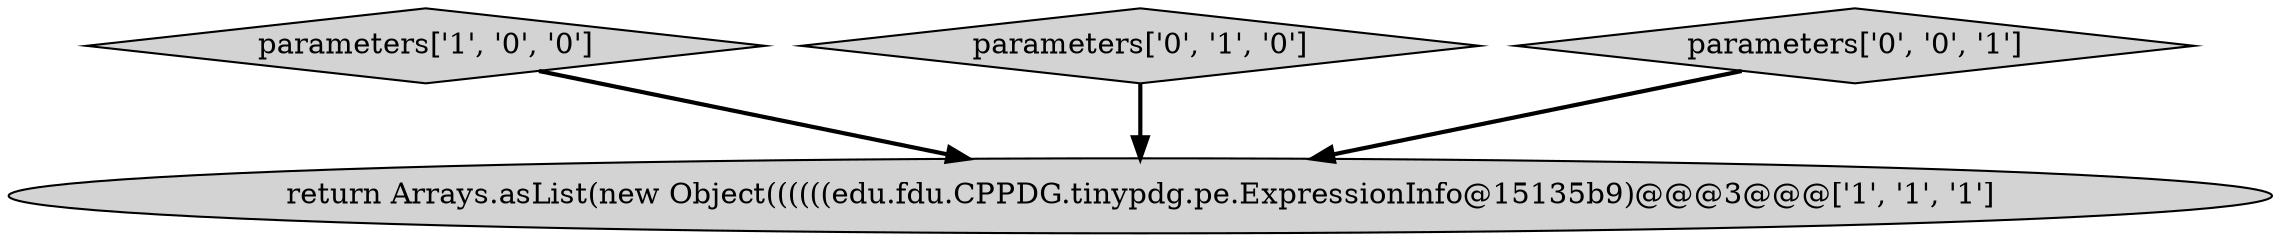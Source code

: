 digraph {
0 [style = filled, label = "parameters['1', '0', '0']", fillcolor = lightgray, shape = diamond image = "AAA0AAABBB1BBB"];
2 [style = filled, label = "parameters['0', '1', '0']", fillcolor = lightgray, shape = diamond image = "AAA0AAABBB2BBB"];
3 [style = filled, label = "parameters['0', '0', '1']", fillcolor = lightgray, shape = diamond image = "AAA0AAABBB3BBB"];
1 [style = filled, label = "return Arrays.asList(new Object((((((edu.fdu.CPPDG.tinypdg.pe.ExpressionInfo@15135b9)@@@3@@@['1', '1', '1']", fillcolor = lightgray, shape = ellipse image = "AAA0AAABBB1BBB"];
3->1 [style = bold, label=""];
2->1 [style = bold, label=""];
0->1 [style = bold, label=""];
}
